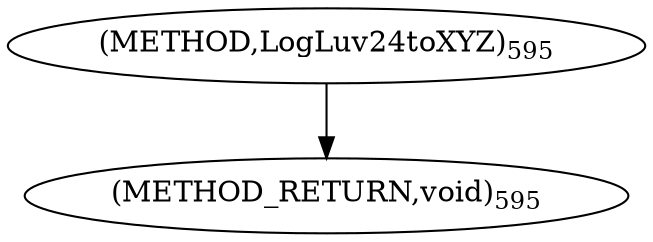digraph "LogLuv24toXYZ" {  
"9305" [label = <(METHOD,LogLuv24toXYZ)<SUB>595</SUB>> ]
"9308" [label = <(METHOD_RETURN,void)<SUB>595</SUB>> ]
  "9305" -> "9308" 
}
